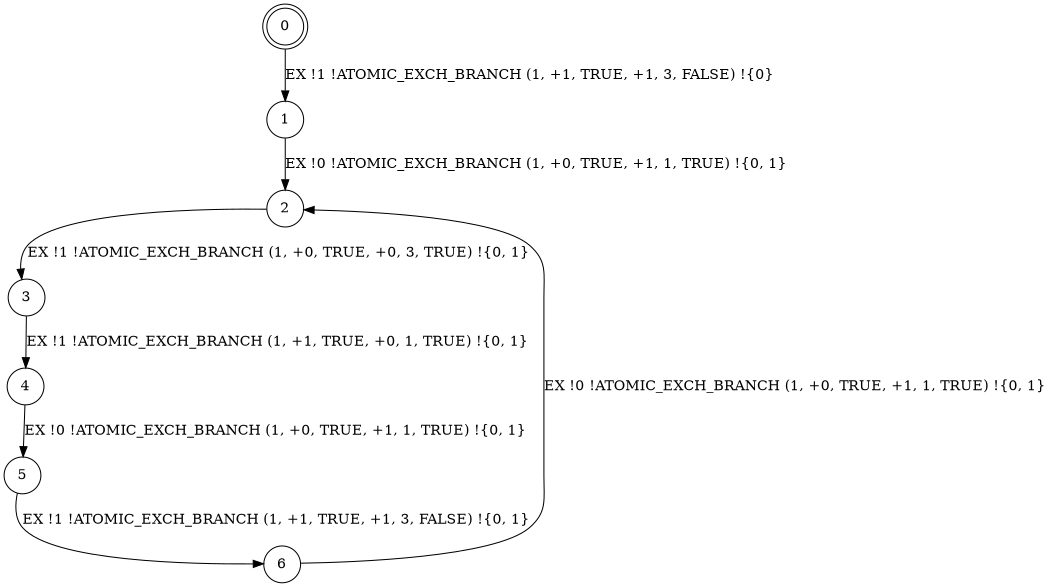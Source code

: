 digraph BCG {
size = "7, 10.5";
center = TRUE;
node [shape = circle];
0 [peripheries = 2];
0 -> 1 [label = "EX !1 !ATOMIC_EXCH_BRANCH (1, +1, TRUE, +1, 3, FALSE) !{0}"];
1 -> 2 [label = "EX !0 !ATOMIC_EXCH_BRANCH (1, +0, TRUE, +1, 1, TRUE) !{0, 1}"];
2 -> 3 [label = "EX !1 !ATOMIC_EXCH_BRANCH (1, +0, TRUE, +0, 3, TRUE) !{0, 1}"];
3 -> 4 [label = "EX !1 !ATOMIC_EXCH_BRANCH (1, +1, TRUE, +0, 1, TRUE) !{0, 1}"];
4 -> 5 [label = "EX !0 !ATOMIC_EXCH_BRANCH (1, +0, TRUE, +1, 1, TRUE) !{0, 1}"];
5 -> 6 [label = "EX !1 !ATOMIC_EXCH_BRANCH (1, +1, TRUE, +1, 3, FALSE) !{0, 1}"];
6 -> 2 [label = "EX !0 !ATOMIC_EXCH_BRANCH (1, +0, TRUE, +1, 1, TRUE) !{0, 1}"];
}

